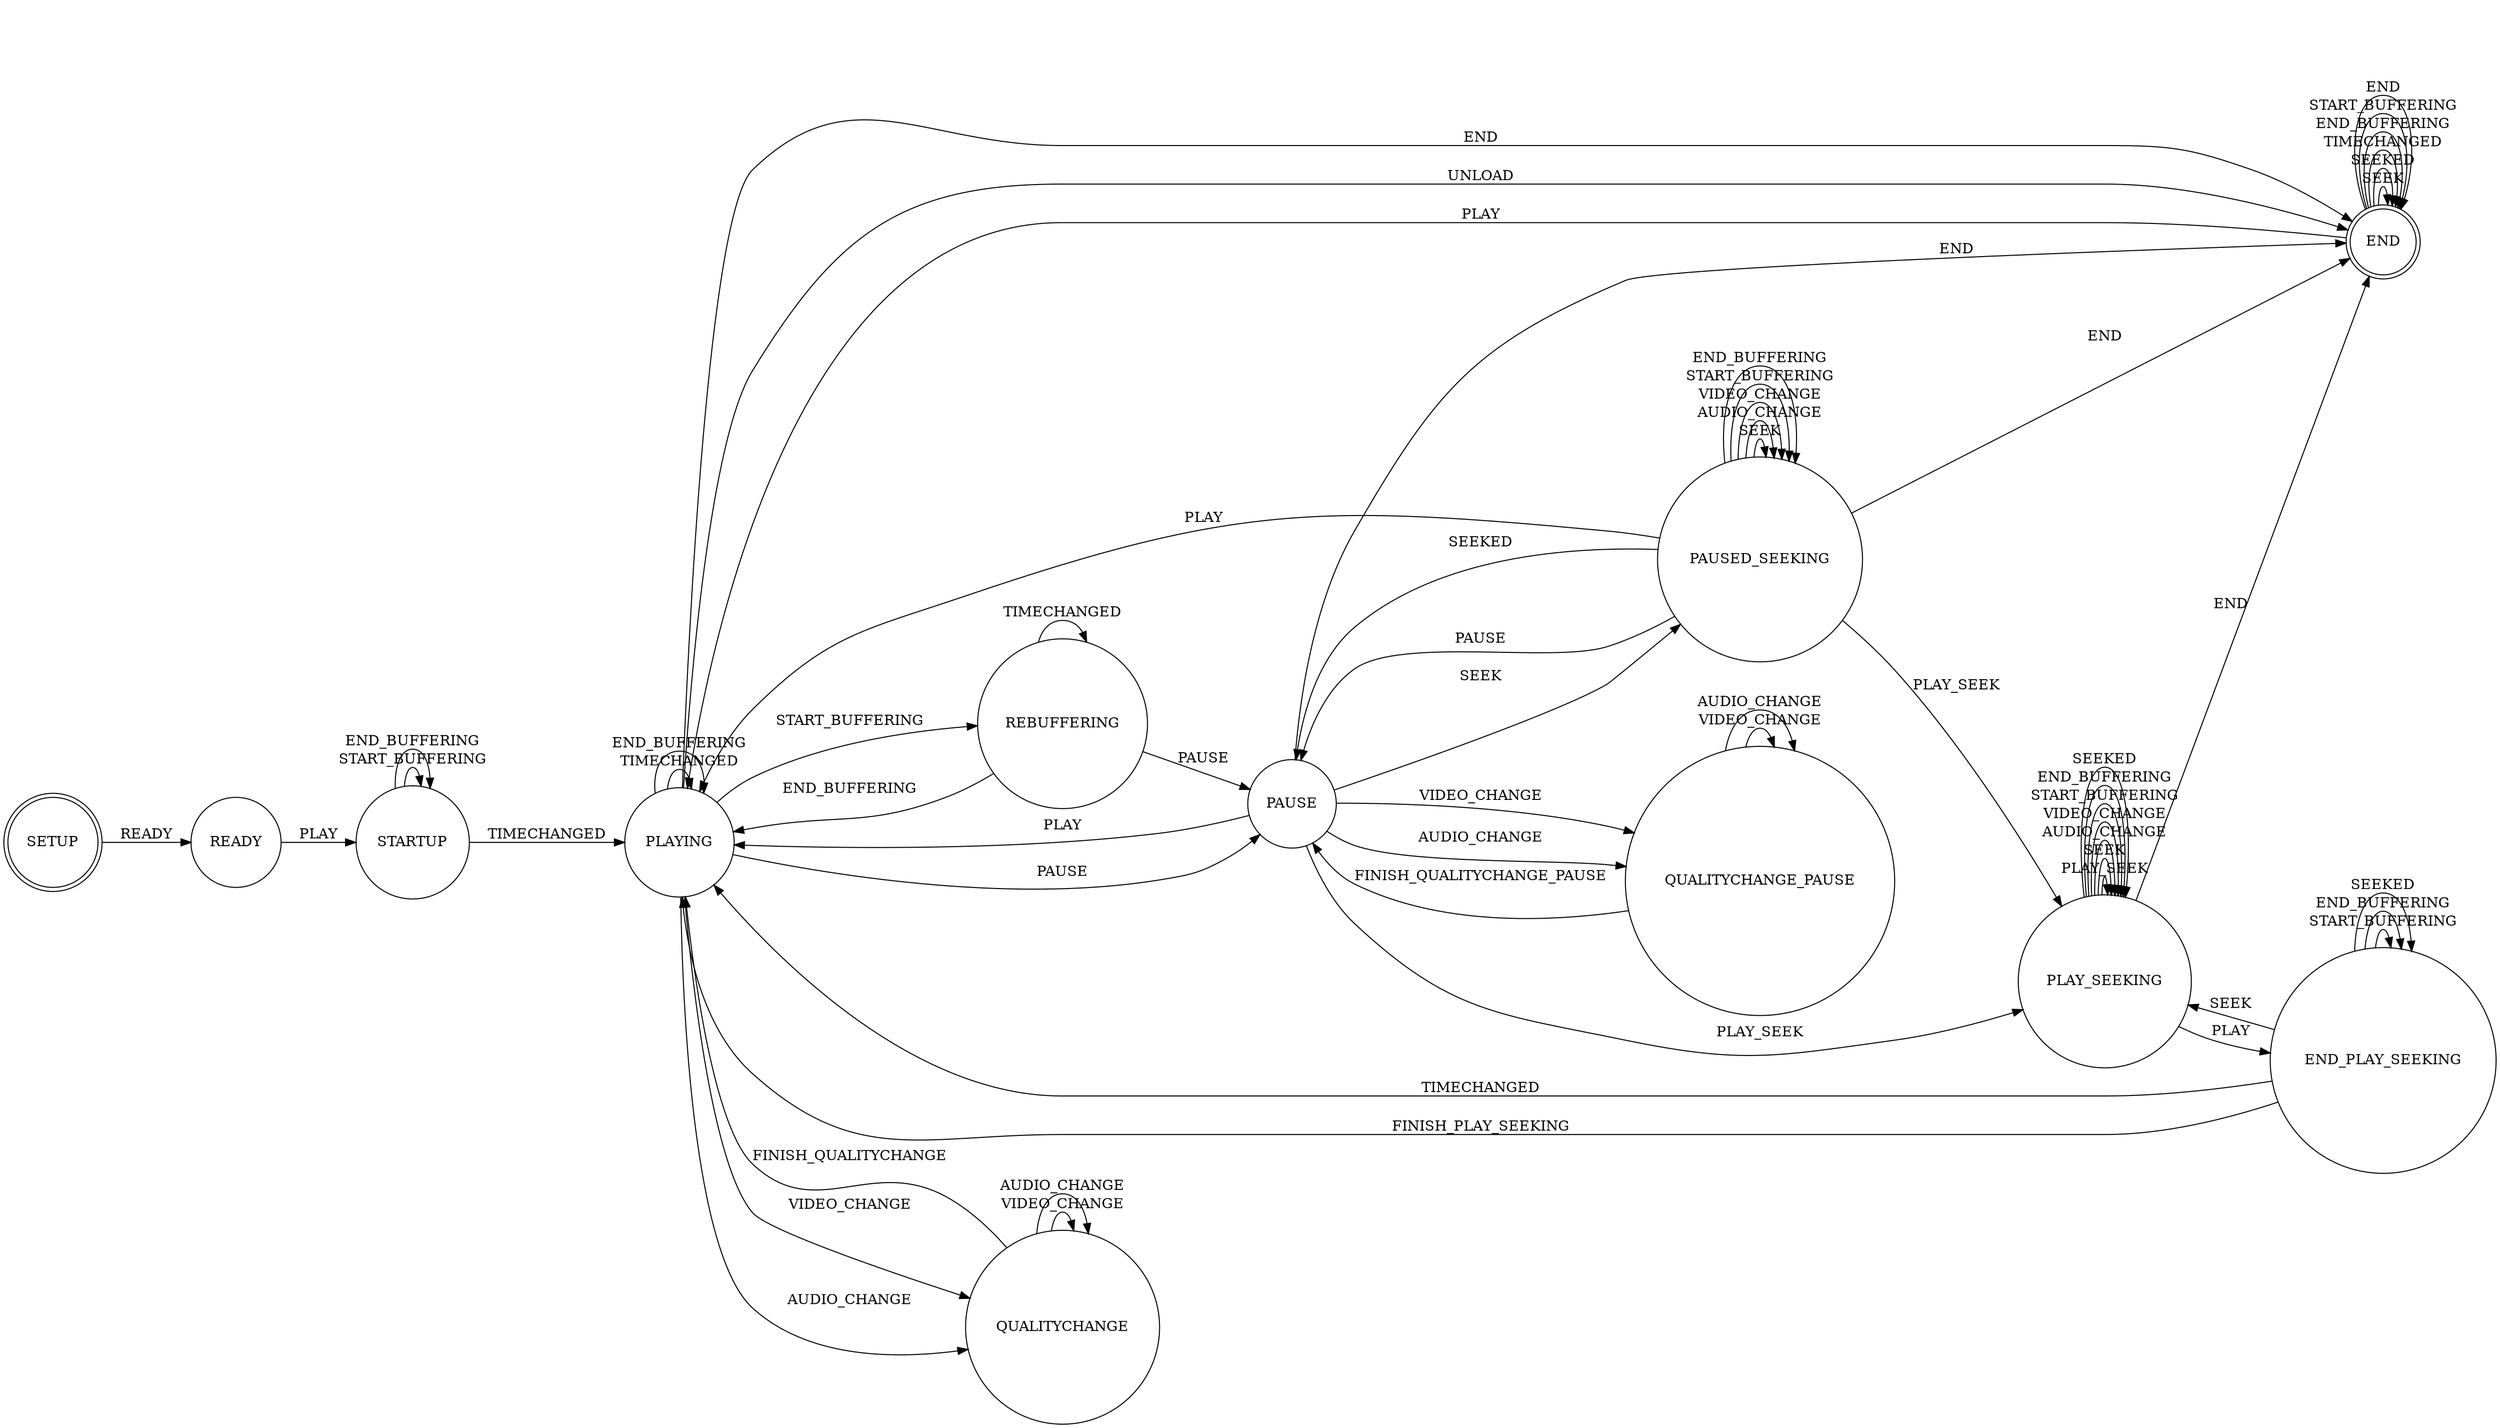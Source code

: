 digraph finite_state_machine {
  rankdir=LR;
  node [shape = doublecircle]; SETUP END;
  node [shape = circle];

	SETUP -> READY [ label = "READY" ]
	READY -> STARTUP [ label = "PLAY" ]
	STARTUP -> STARTUP [ label = "START_BUFFERING" ]
	STARTUP -> STARTUP [ label = "END_BUFFERING" ]
	STARTUP -> PLAYING [ label = "TIMECHANGED" ]
	PLAYING -> PLAYING [ label = "TIMECHANGED" ]
	PLAYING -> PLAYING [ label = "END_BUFFERING" ]
	PLAYING -> REBUFFERING [ label = "START_BUFFERING" ]
	REBUFFERING -> PLAYING [ label = "END_BUFFERING" ]
	REBUFFERING -> REBUFFERING [ label = "TIMECHANGED" ]
	PLAYING -> PAUSE [ label = "PAUSE" ]
	REBUFFERING -> PAUSE [ label = "PAUSE" ]
	PAUSE -> PLAYING [ label = "PLAY" ]
	PLAYING -> QUALITYCHANGE [ label = "VIDEO_CHANGE" ]
	PLAYING -> QUALITYCHANGE [ label = "AUDIO_CHANGE" ]
	QUALITYCHANGE -> QUALITYCHANGE [ label = "VIDEO_CHANGE" ]
	QUALITYCHANGE -> QUALITYCHANGE [ label = "AUDIO_CHANGE" ]
	QUALITYCHANGE -> PLAYING [ label = "FINISH_QUALITYCHANGE" ]
	PAUSE -> QUALITYCHANGE_PAUSE [ label = "VIDEO_CHANGE" ]
	PAUSE -> QUALITYCHANGE_PAUSE [ label = "AUDIO_CHANGE" ]
	QUALITYCHANGE_PAUSE -> QUALITYCHANGE_PAUSE [ label = "VIDEO_CHANGE" ]
	QUALITYCHANGE_PAUSE -> QUALITYCHANGE_PAUSE [ label = "AUDIO_CHANGE" ]
	QUALITYCHANGE_PAUSE -> PAUSE [ label = "FINISH_QUALITYCHANGE_PAUSE" ]
	PAUSE -> PAUSED_SEEKING [ label = "SEEK" ]
	PAUSED_SEEKING -> PAUSED_SEEKING [ label = "SEEK" ]
	PAUSED_SEEKING -> PAUSED_SEEKING [ label = "AUDIO_CHANGE" ]
	PAUSED_SEEKING -> PAUSED_SEEKING [ label = "VIDEO_CHANGE" ]
	PAUSED_SEEKING -> PAUSED_SEEKING [ label = "START_BUFFERING" ]
	PAUSED_SEEKING -> PAUSED_SEEKING [ label = "END_BUFFERING" ]
	PAUSED_SEEKING -> PAUSE [ label = "SEEKED" ]
	PAUSED_SEEKING -> PLAYING [ label = "PLAY" ]
	PAUSED_SEEKING -> PAUSE [ label = "PAUSE" ]
	PAUSE -> PLAY_SEEKING  [ label = "PLAY_SEEK" ]
	PAUSED_SEEKING -> PLAY_SEEKING  [ label = "PLAY_SEEK" ]
	PLAY_SEEKING -> PLAY_SEEKING  [ label = "PLAY_SEEK" ]
	PLAY_SEEKING -> PLAY_SEEKING [ label = "SEEK" ]
	PLAY_SEEKING -> PLAY_SEEKING [ label = "AUDIO_CHANGE" ]
	PLAY_SEEKING -> PLAY_SEEKING [ label = "VIDEO_CHANGE" ]
	PLAY_SEEKING -> PLAY_SEEKING [ label = "START_BUFFERING" ]
	PLAY_SEEKING -> PLAY_SEEKING [ label = "END_BUFFERING" ]
	PLAY_SEEKING -> PLAY_SEEKING [ label = "SEEKED" ]
	PLAY_SEEKING -> END_PLAY_SEEKING [ label = "PLAY" ]
	END_PLAY_SEEKING -> END_PLAY_SEEKING [ label = "START_BUFFERING" ]
	END_PLAY_SEEKING -> END_PLAY_SEEKING [ label = "END_BUFFERING" ]
	END_PLAY_SEEKING -> END_PLAY_SEEKING [ label = "SEEKED" ]
	END_PLAY_SEEKING -> PLAYING [ label = "TIMECHANGED" ]
	PLAY_SEEKING -> END [ label = "END" ]
	PAUSED_SEEKING -> END [ label = "END" ]
	PLAYING -> END [ label = "END" ]
	PAUSE -> END [ label = "END" ]
	END -> END [ label = "SEEK" ]
	END -> END [ label = "SEEKED" ]
	END -> END [ label = "TIMECHANGED" ]
	END -> END [ label = "END_BUFFERING" ]
	END -> END [ label = "START_BUFFERING" ]
	END -> END [ label = "END" ]
	END -> PLAYING [ label = "PLAY" ]
	END_PLAY_SEEKING -> PLAY_SEEKING [ label = "SEEK" ]
	END_PLAY_SEEKING -> PLAYING  [ label = "FINISH_PLAY_SEEKING" ]
	PLAYING -> END  [ label = "UNLOAD" ]

	//SETUP -> ERROR
	//STARTUP -> ERROR
	//READY -> ERROR
	//PLAYING -> ERROR
	//REBUFFERING -> ERROR
	//PAUSE -> ERROR
	//QUALITYCHANGE -> ERROR
	//PAUSED_SEEKING -> ERROR
	//PLAY_SEEKING -> ERROR
	//END_PLAY_SEEKING -> ERROR
	//QUALITYCHANGE_PAUSE -> ERROR
	//FINISH_PLAY_SEEKING -> ERROR
	//PLAY_SEEK -> ERROR
	//FINISH_QUALITYCHANGE_PAUSE -> ERROR
	//FINISH_QUALITYCHANGE -> ERROR
	//END -> ERROR
}
